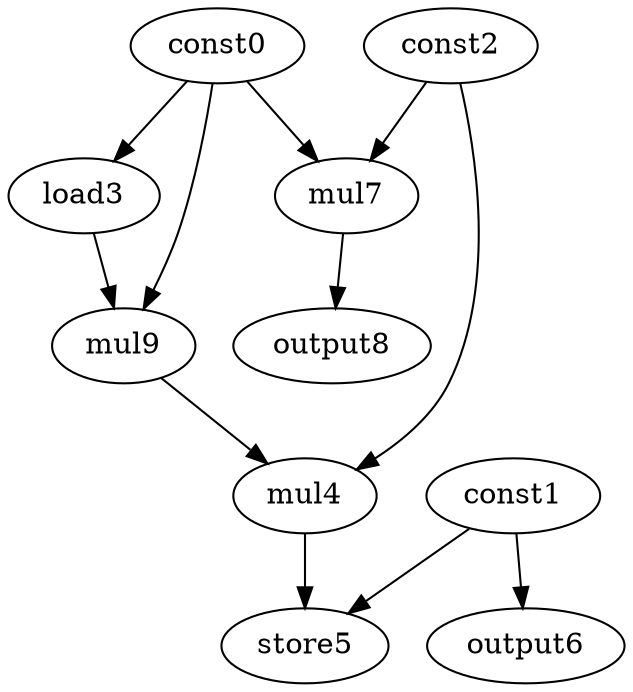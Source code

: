 digraph G { 
const0[opcode=const]; 
const1[opcode=const]; 
const2[opcode=const]; 
load3[opcode=load]; 
mul4[opcode=mul]; 
store5[opcode=store]; 
output6[opcode=output]; 
mul7[opcode=mul]; 
output8[opcode=output]; 
mul9[opcode=mul]; 
const0->load3[operand=0];
const1->output6[operand=0];
const0->mul7[operand=0];
const2->mul7[operand=1];
mul7->output8[operand=0];
const0->mul9[operand=0];
load3->mul9[operand=1];
mul9->mul4[operand=0];
const2->mul4[operand=1];
const1->store5[operand=0];
mul4->store5[operand=1];
}
